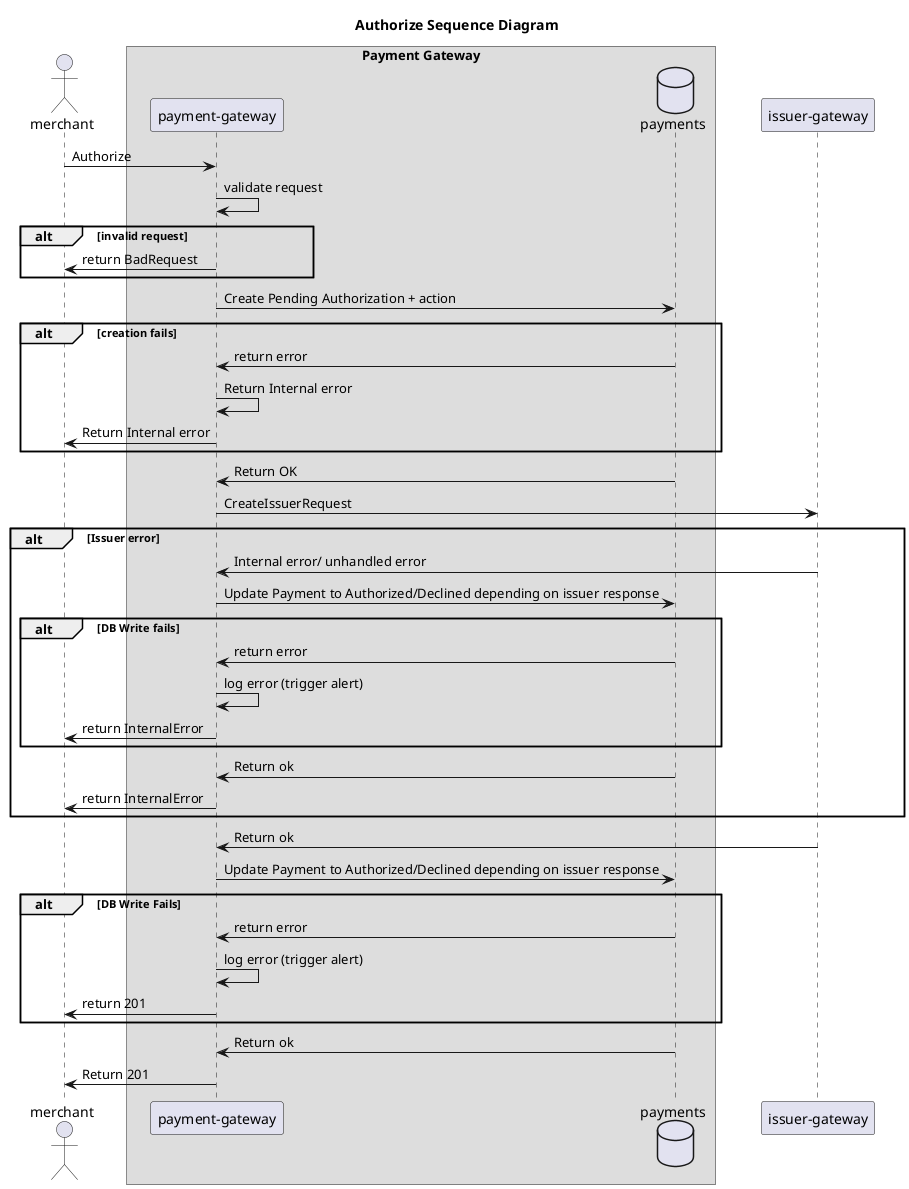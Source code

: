 @startuml
Title Authorize Sequence Diagram

skinparam ParticipantPadding 20
skinparam BoxPadding 20
actor merchant


box "Payment Gateway"
participant paymentGateway as "payment-gateway"
database payments as paymentsDB
end box
participant issuerGateway as "issuer-gateway"

merchant-> paymentGateway: Authorize
paymentGateway->paymentGateway: validate request
alt invalid request
paymentGateway->merchant: return BadRequest
end alt
paymentGateway->paymentsDB: Create Pending Authorization + action
alt creation fails
paymentGateway<-paymentsDB: return error
paymentGateway->paymentGateway: Return Internal error
paymentGateway->merchant: Return Internal error
end alt
paymentGateway<-paymentsDB: Return OK
paymentGateway-> issuerGateway: CreateIssuerRequest
alt Issuer error
paymentGateway<-issuerGateway: Internal error/ unhandled error
paymentGateway->paymentsDB: Update Payment to Authorized/Declined depending on issuer response
alt DB Write fails
paymentGateway<-paymentsDB: return error
paymentGateway->paymentGateway: log error (trigger alert)
paymentGateway->merchant: return InternalError
end alt
paymentGateway<-paymentsDB: Return ok
paymentGateway->merchant: return InternalError
end alt
paymentGateway<-issuerGateway: Return ok
paymentGateway->paymentsDB: Update Payment to Authorized/Declined depending on issuer response
alt DB Write Fails
paymentGateway<-paymentsDB: return error
paymentGateway->paymentGateway: log error (trigger alert)
paymentGateway->merchant: return 201
end alt
paymentGateway<-paymentsDB: Return ok
paymentGateway->merchant: Return 201
@enduml